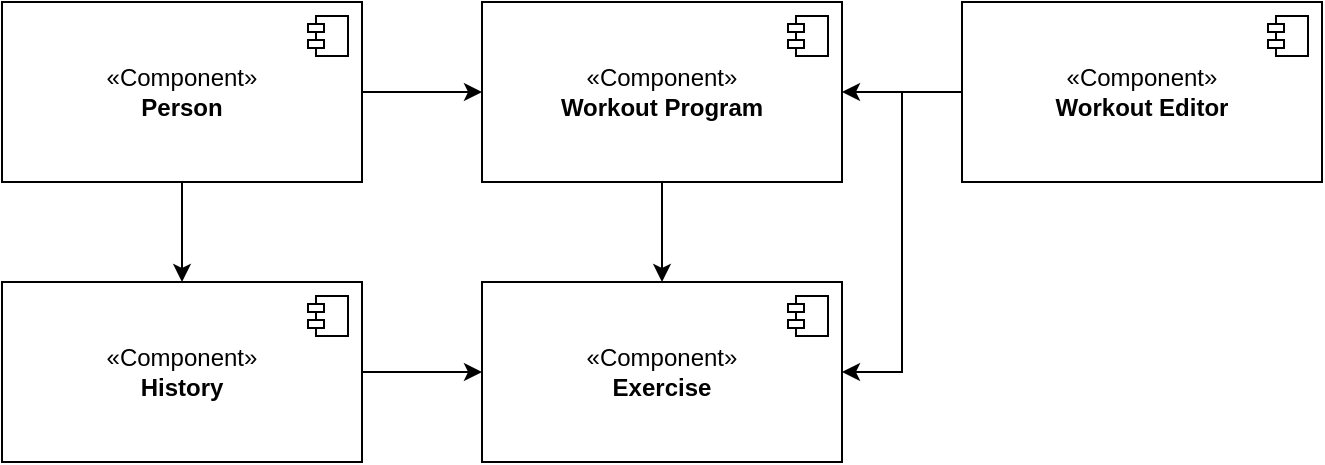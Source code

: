 <mxfile version="22.0.1" type="device" pages="2">
  <diagram name="Page-1" id="azgQSbAwCsOS68W8f2Rg">
    <mxGraphModel dx="2074" dy="1230" grid="1" gridSize="10" guides="1" tooltips="1" connect="1" arrows="1" fold="1" page="1" pageScale="1" pageWidth="850" pageHeight="1100" math="0" shadow="0">
      <root>
        <mxCell id="0" />
        <mxCell id="1" parent="0" />
        <mxCell id="pUO-lFKQUVdR2fWZFB6x-19" value="" style="edgeStyle=orthogonalEdgeStyle;rounded=0;orthogonalLoop=1;jettySize=auto;html=1;entryX=0;entryY=0.5;entryDx=0;entryDy=0;" parent="1" source="pUO-lFKQUVdR2fWZFB6x-6" target="pUO-lFKQUVdR2fWZFB6x-8" edge="1">
          <mxGeometry relative="1" as="geometry">
            <mxPoint x="180" y="495" as="targetPoint" />
          </mxGeometry>
        </mxCell>
        <mxCell id="pUO-lFKQUVdR2fWZFB6x-29" style="edgeStyle=orthogonalEdgeStyle;rounded=0;orthogonalLoop=1;jettySize=auto;html=1;entryX=0.5;entryY=0;entryDx=0;entryDy=0;" parent="1" source="pUO-lFKQUVdR2fWZFB6x-6" target="pUO-lFKQUVdR2fWZFB6x-27" edge="1">
          <mxGeometry relative="1" as="geometry" />
        </mxCell>
        <mxCell id="pUO-lFKQUVdR2fWZFB6x-6" value="«Component»&lt;br&gt;&lt;b&gt;Person&lt;/b&gt;" style="html=1;dropTarget=0;whiteSpace=wrap;" parent="1" vertex="1">
          <mxGeometry x="60" y="450" width="180" height="90" as="geometry" />
        </mxCell>
        <mxCell id="pUO-lFKQUVdR2fWZFB6x-7" value="" style="shape=module;jettyWidth=8;jettyHeight=4;" parent="pUO-lFKQUVdR2fWZFB6x-6" vertex="1">
          <mxGeometry x="1" width="20" height="20" relative="1" as="geometry">
            <mxPoint x="-27" y="7" as="offset" />
          </mxGeometry>
        </mxCell>
        <mxCell id="pUO-lFKQUVdR2fWZFB6x-20" style="edgeStyle=orthogonalEdgeStyle;rounded=0;orthogonalLoop=1;jettySize=auto;html=1;exitX=0.5;exitY=1;exitDx=0;exitDy=0;entryX=0.5;entryY=0;entryDx=0;entryDy=0;" parent="1" source="pUO-lFKQUVdR2fWZFB6x-8" target="pUO-lFKQUVdR2fWZFB6x-10" edge="1">
          <mxGeometry relative="1" as="geometry" />
        </mxCell>
        <mxCell id="pUO-lFKQUVdR2fWZFB6x-8" value="«Component»&lt;br&gt;&lt;b&gt;Workout Program&lt;/b&gt;" style="html=1;dropTarget=0;whiteSpace=wrap;" parent="1" vertex="1">
          <mxGeometry x="300" y="450" width="180" height="90" as="geometry" />
        </mxCell>
        <mxCell id="pUO-lFKQUVdR2fWZFB6x-9" value="" style="shape=module;jettyWidth=8;jettyHeight=4;" parent="pUO-lFKQUVdR2fWZFB6x-8" vertex="1">
          <mxGeometry x="1" width="20" height="20" relative="1" as="geometry">
            <mxPoint x="-27" y="7" as="offset" />
          </mxGeometry>
        </mxCell>
        <mxCell id="pUO-lFKQUVdR2fWZFB6x-10" value="«Component»&lt;br&gt;&lt;b&gt;Exercise&lt;/b&gt;" style="html=1;dropTarget=0;whiteSpace=wrap;" parent="1" vertex="1">
          <mxGeometry x="300" y="590" width="180" height="90" as="geometry" />
        </mxCell>
        <mxCell id="pUO-lFKQUVdR2fWZFB6x-11" value="" style="shape=module;jettyWidth=8;jettyHeight=4;" parent="pUO-lFKQUVdR2fWZFB6x-10" vertex="1">
          <mxGeometry x="1" width="20" height="20" relative="1" as="geometry">
            <mxPoint x="-27" y="7" as="offset" />
          </mxGeometry>
        </mxCell>
        <mxCell id="pUO-lFKQUVdR2fWZFB6x-24" style="edgeStyle=orthogonalEdgeStyle;rounded=0;orthogonalLoop=1;jettySize=auto;html=1;entryX=1;entryY=0.5;entryDx=0;entryDy=0;" parent="1" source="pUO-lFKQUVdR2fWZFB6x-22" target="pUO-lFKQUVdR2fWZFB6x-8" edge="1">
          <mxGeometry relative="1" as="geometry" />
        </mxCell>
        <mxCell id="pUO-lFKQUVdR2fWZFB6x-25" style="edgeStyle=orthogonalEdgeStyle;rounded=0;orthogonalLoop=1;jettySize=auto;html=1;entryX=1;entryY=0.5;entryDx=0;entryDy=0;" parent="1" source="pUO-lFKQUVdR2fWZFB6x-22" target="pUO-lFKQUVdR2fWZFB6x-10" edge="1">
          <mxGeometry relative="1" as="geometry" />
        </mxCell>
        <mxCell id="pUO-lFKQUVdR2fWZFB6x-22" value="«Component»&lt;br&gt;&lt;b&gt;Workout Editor&lt;/b&gt;" style="html=1;dropTarget=0;whiteSpace=wrap;" parent="1" vertex="1">
          <mxGeometry x="540" y="450" width="180" height="90" as="geometry" />
        </mxCell>
        <mxCell id="pUO-lFKQUVdR2fWZFB6x-23" value="" style="shape=module;jettyWidth=8;jettyHeight=4;" parent="pUO-lFKQUVdR2fWZFB6x-22" vertex="1">
          <mxGeometry x="1" width="20" height="20" relative="1" as="geometry">
            <mxPoint x="-27" y="7" as="offset" />
          </mxGeometry>
        </mxCell>
        <mxCell id="pUO-lFKQUVdR2fWZFB6x-30" style="edgeStyle=orthogonalEdgeStyle;rounded=0;orthogonalLoop=1;jettySize=auto;html=1;entryX=0;entryY=0.5;entryDx=0;entryDy=0;" parent="1" source="pUO-lFKQUVdR2fWZFB6x-27" target="pUO-lFKQUVdR2fWZFB6x-10" edge="1">
          <mxGeometry relative="1" as="geometry" />
        </mxCell>
        <mxCell id="pUO-lFKQUVdR2fWZFB6x-27" value="«Component»&lt;br&gt;&lt;b&gt;History&lt;/b&gt;" style="html=1;dropTarget=0;whiteSpace=wrap;" parent="1" vertex="1">
          <mxGeometry x="60" y="590" width="180" height="90" as="geometry" />
        </mxCell>
        <mxCell id="pUO-lFKQUVdR2fWZFB6x-28" value="" style="shape=module;jettyWidth=8;jettyHeight=4;" parent="pUO-lFKQUVdR2fWZFB6x-27" vertex="1">
          <mxGeometry x="1" width="20" height="20" relative="1" as="geometry">
            <mxPoint x="-27" y="7" as="offset" />
          </mxGeometry>
        </mxCell>
      </root>
    </mxGraphModel>
  </diagram>
  <diagram id="7IcecCmc4WLF0OMNvENR" name="Page-2">
    <mxGraphModel dx="2074" dy="1230" grid="1" gridSize="10" guides="1" tooltips="1" connect="1" arrows="1" fold="1" page="1" pageScale="1" pageWidth="850" pageHeight="1100" math="0" shadow="0">
      <root>
        <mxCell id="0" />
        <mxCell id="1" parent="0" />
        <mxCell id="y2MvG-kwG_K-33UVkIO1-10" value="" style="edgeStyle=orthogonalEdgeStyle;rounded=0;orthogonalLoop=1;jettySize=auto;html=1;" parent="1" source="y2MvG-kwG_K-33UVkIO1-4" target="y2MvG-kwG_K-33UVkIO1-8" edge="1">
          <mxGeometry relative="1" as="geometry" />
        </mxCell>
        <mxCell id="sDSt43GdMBE_hH8l71As-18" value="" style="edgeStyle=orthogonalEdgeStyle;rounded=0;orthogonalLoop=1;jettySize=auto;html=1;entryX=0.5;entryY=0;entryDx=0;entryDy=0;" parent="1" source="y2MvG-kwG_K-33UVkIO1-4" target="sDSt43GdMBE_hH8l71As-11" edge="1">
          <mxGeometry relative="1" as="geometry" />
        </mxCell>
        <mxCell id="sDSt43GdMBE_hH8l71As-19" value="" style="edgeStyle=orthogonalEdgeStyle;rounded=0;orthogonalLoop=1;jettySize=auto;html=1;entryX=0.5;entryY=0;entryDx=0;entryDy=0;" parent="1" source="y2MvG-kwG_K-33UVkIO1-4" target="sDSt43GdMBE_hH8l71As-3" edge="1">
          <mxGeometry relative="1" as="geometry" />
        </mxCell>
        <mxCell id="y2MvG-kwG_K-33UVkIO1-4" value="Profile" style="swimlane;fontStyle=0;childLayout=stackLayout;horizontal=1;startSize=26;fillColor=none;horizontalStack=0;resizeParent=1;resizeParentMax=0;resizeLast=0;collapsible=1;marginBottom=0;whiteSpace=wrap;html=1;" parent="1" vertex="1">
          <mxGeometry x="190" y="580" width="210" height="106" as="geometry" />
        </mxCell>
        <mxCell id="y2MvG-kwG_K-33UVkIO1-5" value="+ id: ProfileIdentification&lt;br&gt;+ programs: List&amp;lt;WorkoutProgram&amp;gt;&lt;br&gt;+ workouts: List&amp;lt;Workout&amp;gt;&lt;br&gt;+ weight: List&amp;lt;Int&amp;gt;&lt;br&gt;+ height: Int" style="text;strokeColor=none;fillColor=none;align=left;verticalAlign=top;spacingLeft=4;spacingRight=4;overflow=hidden;rotatable=0;points=[[0,0.5],[1,0.5]];portConstraint=eastwest;whiteSpace=wrap;html=1;" parent="y2MvG-kwG_K-33UVkIO1-4" vertex="1">
          <mxGeometry y="26" width="210" height="80" as="geometry" />
        </mxCell>
        <mxCell id="y2MvG-kwG_K-33UVkIO1-8" value="ProfileIdentification" style="swimlane;fontStyle=0;childLayout=stackLayout;horizontal=1;startSize=26;fillColor=none;horizontalStack=0;resizeParent=1;resizeParentMax=0;resizeLast=0;collapsible=1;marginBottom=0;whiteSpace=wrap;html=1;" parent="1" vertex="1">
          <mxGeometry x="470" y="583" width="140" height="100" as="geometry" />
        </mxCell>
        <mxCell id="y2MvG-kwG_K-33UVkIO1-9" value="+ ID: ssid&lt;br&gt;+ Username: string&lt;br&gt;+ Password: string&lt;br&gt;+ Email: string" style="text;strokeColor=none;fillColor=none;align=left;verticalAlign=top;spacingLeft=4;spacingRight=4;overflow=hidden;rotatable=0;points=[[0,0.5],[1,0.5]];portConstraint=eastwest;whiteSpace=wrap;html=1;" parent="y2MvG-kwG_K-33UVkIO1-8" vertex="1">
          <mxGeometry y="26" width="140" height="74" as="geometry" />
        </mxCell>
        <mxCell id="v_2d7lu7Pg_MVUbaYO10-4" value="" style="edgeStyle=orthogonalEdgeStyle;rounded=0;orthogonalLoop=1;jettySize=auto;html=1;" parent="1" source="sDSt43GdMBE_hH8l71As-3" target="v_2d7lu7Pg_MVUbaYO10-2" edge="1">
          <mxGeometry relative="1" as="geometry" />
        </mxCell>
        <mxCell id="sDSt43GdMBE_hH8l71As-3" value="Workout" style="swimlane;fontStyle=0;childLayout=stackLayout;horizontal=1;startSize=26;fillColor=none;horizontalStack=0;resizeParent=1;resizeParentMax=0;resizeLast=0;collapsible=1;marginBottom=0;whiteSpace=wrap;html=1;" parent="1" vertex="1">
          <mxGeometry x="310" y="750" width="170" height="90" as="geometry" />
        </mxCell>
        <mxCell id="sDSt43GdMBE_hH8l71As-4" value="+ id: uniqueID&lt;br&gt;+ exercises: List&amp;lt;Exercises&amp;gt;" style="text;strokeColor=none;fillColor=none;align=left;verticalAlign=top;spacingLeft=4;spacingRight=4;overflow=hidden;rotatable=0;points=[[0,0.5],[1,0.5]];portConstraint=eastwest;whiteSpace=wrap;html=1;" parent="sDSt43GdMBE_hH8l71As-3" vertex="1">
          <mxGeometry y="26" width="170" height="64" as="geometry" />
        </mxCell>
        <mxCell id="sDSt43GdMBE_hH8l71As-11" value="WorkoutProgram" style="swimlane;fontStyle=0;childLayout=stackLayout;horizontal=1;startSize=26;fillColor=none;horizontalStack=0;resizeParent=1;resizeParentMax=0;resizeLast=0;collapsible=1;marginBottom=0;whiteSpace=wrap;html=1;" parent="1" vertex="1">
          <mxGeometry x="80" y="750" width="180" height="90" as="geometry" />
        </mxCell>
        <mxCell id="sDSt43GdMBE_hH8l71As-12" value="+ id: uniqueID&lt;br&gt;+ schedule: List&amp;lt;Workout?&amp;gt;[7]" style="text;strokeColor=none;fillColor=none;align=left;verticalAlign=top;spacingLeft=4;spacingRight=4;overflow=hidden;rotatable=0;points=[[0,0.5],[1,0.5]];portConstraint=eastwest;whiteSpace=wrap;html=1;" parent="sDSt43GdMBE_hH8l71As-11" vertex="1">
          <mxGeometry y="26" width="180" height="64" as="geometry" />
        </mxCell>
        <mxCell id="sDSt43GdMBE_hH8l71As-17" style="edgeStyle=orthogonalEdgeStyle;rounded=0;orthogonalLoop=1;jettySize=auto;html=1;exitX=1;exitY=0.5;exitDx=0;exitDy=0;entryX=0;entryY=0.5;entryDx=0;entryDy=0;" parent="1" source="sDSt43GdMBE_hH8l71As-12" target="sDSt43GdMBE_hH8l71As-4" edge="1">
          <mxGeometry relative="1" as="geometry" />
        </mxCell>
        <mxCell id="v_2d7lu7Pg_MVUbaYO10-34" style="edgeStyle=orthogonalEdgeStyle;rounded=0;orthogonalLoop=1;jettySize=auto;html=1;labelBackgroundColor=none;endArrow=none;verticalAlign=bottom;startArrow=open;startSize=12;dashed=1;exitX=0.5;exitY=0;exitDx=0;exitDy=0;" parent="1" source="v_2d7lu7Pg_MVUbaYO10-31" target="v_2d7lu7Pg_MVUbaYO10-2" edge="1">
          <mxGeometry relative="1" as="geometry">
            <Array as="points">
              <mxPoint x="270" y="1000" />
              <mxPoint x="395" y="1000" />
            </Array>
          </mxGeometry>
        </mxCell>
        <mxCell id="v_2d7lu7Pg_MVUbaYO10-35" value="&amp;lt;&amp;lt;extends&amp;gt;&amp;gt;" style="edgeLabel;html=1;align=center;verticalAlign=middle;resizable=0;points=[];" parent="v_2d7lu7Pg_MVUbaYO10-34" vertex="1" connectable="0">
          <mxGeometry x="0.076" relative="1" as="geometry">
            <mxPoint x="9" as="offset" />
          </mxGeometry>
        </mxCell>
        <mxCell id="v_2d7lu7Pg_MVUbaYO10-2" value="Exercise" style="swimlane;fontStyle=0;childLayout=stackLayout;horizontal=1;startSize=26;fillColor=none;horizontalStack=0;resizeParent=1;resizeParentMax=0;resizeLast=0;collapsible=1;marginBottom=0;whiteSpace=wrap;html=1;" parent="1" vertex="1">
          <mxGeometry x="310" y="870" width="170" height="80" as="geometry" />
        </mxCell>
        <mxCell id="v_2d7lu7Pg_MVUbaYO10-3" value="+ id: uniqueID&lt;br&gt;+ name: string&lt;br&gt;+ history: List&amp;lt;Exercise&amp;gt;&lt;br&gt;" style="text;strokeColor=none;fillColor=none;align=left;verticalAlign=top;spacingLeft=4;spacingRight=4;overflow=hidden;rotatable=0;points=[[0,0.5],[1,0.5]];portConstraint=eastwest;whiteSpace=wrap;html=1;" parent="v_2d7lu7Pg_MVUbaYO10-2" vertex="1">
          <mxGeometry y="26" width="170" height="54" as="geometry" />
        </mxCell>
        <mxCell id="v_2d7lu7Pg_MVUbaYO10-41" value="" style="edgeStyle=orthogonalEdgeStyle;rounded=0;orthogonalLoop=1;jettySize=auto;html=1;" parent="1" source="v_2d7lu7Pg_MVUbaYO10-22" target="v_2d7lu7Pg_MVUbaYO10-39" edge="1">
          <mxGeometry relative="1" as="geometry" />
        </mxCell>
        <mxCell id="v_2d7lu7Pg_MVUbaYO10-22" value="FitnessExercise" style="swimlane;fontStyle=0;childLayout=stackLayout;horizontal=1;startSize=26;fillColor=none;horizontalStack=0;resizeParent=1;resizeParentMax=0;resizeLast=0;collapsible=1;marginBottom=0;whiteSpace=wrap;html=1;" parent="1" vertex="1">
          <mxGeometry x="400" y="1030" width="220" height="80" as="geometry" />
        </mxCell>
        <mxCell id="v_2d7lu7Pg_MVUbaYO10-23" value="+ id: uniqueID&lt;br&gt;+ name: string&lt;br&gt;+ history: List&amp;lt;FitnessExerciseRecord&amp;gt;" style="text;strokeColor=none;fillColor=none;align=left;verticalAlign=top;spacingLeft=4;spacingRight=4;overflow=hidden;rotatable=0;points=[[0,0.5],[1,0.5]];portConstraint=eastwest;whiteSpace=wrap;html=1;" parent="v_2d7lu7Pg_MVUbaYO10-22" vertex="1">
          <mxGeometry y="26" width="220" height="54" as="geometry" />
        </mxCell>
        <mxCell id="v_2d7lu7Pg_MVUbaYO10-27" value="" style="edgeStyle=orthogonalEdgeStyle;rounded=0;orthogonalLoop=1;jettySize=auto;html=1;labelBackgroundColor=none;endArrow=none;verticalAlign=bottom;startArrow=open;startSize=12;dashed=1;exitX=0.5;exitY=0;exitDx=0;exitDy=0;" parent="1" source="v_2d7lu7Pg_MVUbaYO10-22" target="v_2d7lu7Pg_MVUbaYO10-2" edge="1">
          <mxGeometry relative="1" as="geometry">
            <Array as="points">
              <mxPoint x="510" y="1000" />
              <mxPoint x="395" y="1000" />
            </Array>
          </mxGeometry>
        </mxCell>
        <mxCell id="v_2d7lu7Pg_MVUbaYO10-44" value="" style="edgeStyle=orthogonalEdgeStyle;rounded=0;orthogonalLoop=1;jettySize=auto;html=1;" parent="1" source="v_2d7lu7Pg_MVUbaYO10-31" target="v_2d7lu7Pg_MVUbaYO10-42" edge="1">
          <mxGeometry relative="1" as="geometry" />
        </mxCell>
        <mxCell id="v_2d7lu7Pg_MVUbaYO10-31" value="CardioExercise" style="swimlane;fontStyle=0;childLayout=stackLayout;horizontal=1;startSize=26;fillColor=none;horizontalStack=0;resizeParent=1;resizeParentMax=0;resizeLast=0;collapsible=1;marginBottom=0;whiteSpace=wrap;html=1;" parent="1" vertex="1">
          <mxGeometry x="160" y="1030" width="220" height="80" as="geometry" />
        </mxCell>
        <mxCell id="v_2d7lu7Pg_MVUbaYO10-32" value="+ id: uniqueID&lt;br&gt;+ name: string&lt;br&gt;+ history: List&amp;lt;CardioExerciseRecord&amp;gt;" style="text;strokeColor=none;fillColor=none;align=left;verticalAlign=top;spacingLeft=4;spacingRight=4;overflow=hidden;rotatable=0;points=[[0,0.5],[1,0.5]];portConstraint=eastwest;whiteSpace=wrap;html=1;" parent="v_2d7lu7Pg_MVUbaYO10-31" vertex="1">
          <mxGeometry y="26" width="220" height="54" as="geometry" />
        </mxCell>
        <mxCell id="v_2d7lu7Pg_MVUbaYO10-39" value="FitnessExerciseRecord" style="swimlane;fontStyle=0;childLayout=stackLayout;horizontal=1;startSize=26;fillColor=none;horizontalStack=0;resizeParent=1;resizeParentMax=0;resizeLast=0;collapsible=1;marginBottom=0;whiteSpace=wrap;html=1;" parent="1" vertex="1">
          <mxGeometry x="425" y="1140" width="170" height="80" as="geometry" />
        </mxCell>
        <mxCell id="v_2d7lu7Pg_MVUbaYO10-40" value="+ reps: Int&lt;br&gt;+ sets: Int&lt;br&gt;+ weight: Int" style="text;strokeColor=none;fillColor=none;align=left;verticalAlign=top;spacingLeft=4;spacingRight=4;overflow=hidden;rotatable=0;points=[[0,0.5],[1,0.5]];portConstraint=eastwest;whiteSpace=wrap;html=1;" parent="v_2d7lu7Pg_MVUbaYO10-39" vertex="1">
          <mxGeometry y="26" width="170" height="54" as="geometry" />
        </mxCell>
        <mxCell id="v_2d7lu7Pg_MVUbaYO10-42" value="CardioExerciseRecord" style="swimlane;fontStyle=0;childLayout=stackLayout;horizontal=1;startSize=26;fillColor=none;horizontalStack=0;resizeParent=1;resizeParentMax=0;resizeLast=0;collapsible=1;marginBottom=0;whiteSpace=wrap;html=1;" parent="1" vertex="1">
          <mxGeometry x="185" y="1140" width="170" height="100" as="geometry" />
        </mxCell>
        <mxCell id="v_2d7lu7Pg_MVUbaYO10-43" value="+ duration: Time&lt;br&gt;+ distance: Float&amp;nbsp;&lt;br&gt;+ path: Path?&lt;br&gt;+ pulse: List&amp;lt;Int&amp;gt;?" style="text;strokeColor=none;fillColor=none;align=left;verticalAlign=top;spacingLeft=4;spacingRight=4;overflow=hidden;rotatable=0;points=[[0,0.5],[1,0.5]];portConstraint=eastwest;whiteSpace=wrap;html=1;" parent="v_2d7lu7Pg_MVUbaYO10-42" vertex="1">
          <mxGeometry y="26" width="170" height="74" as="geometry" />
        </mxCell>
      </root>
    </mxGraphModel>
  </diagram>
</mxfile>
